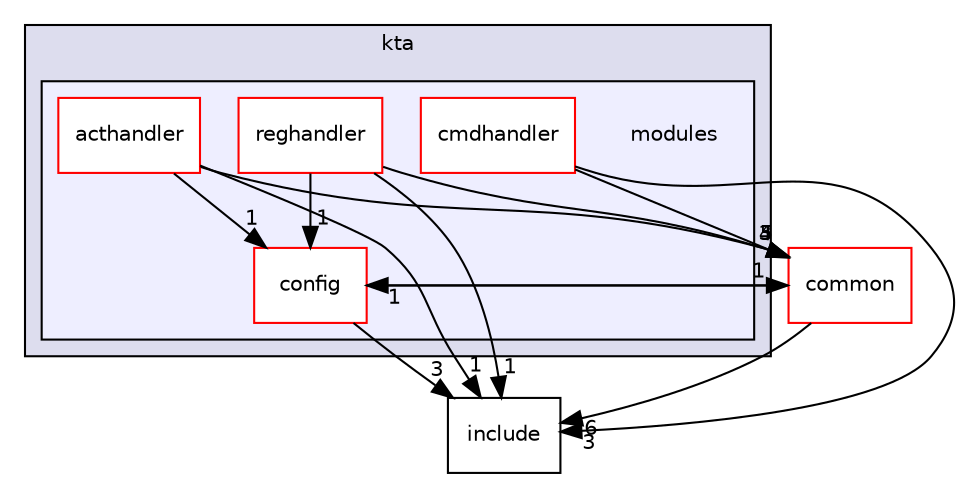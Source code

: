 digraph "modules" {
  compound=true
  node [ fontsize="10", fontname="Helvetica"];
  edge [ labelfontsize="10", labelfontname="Helvetica"];
  subgraph clusterdir_5eff6672d80e7540a37431ed7424ce57 {
    graph [ bgcolor="#ddddee", pencolor="black", label="kta" fontname="Helvetica", fontsize="10", URL="dir_5eff6672d80e7540a37431ed7424ce57.html"]
  subgraph clusterdir_7e2560d9caf2b698f36b0974bab08bcc {
    graph [ bgcolor="#eeeeff", pencolor="black", label="" URL="dir_7e2560d9caf2b698f36b0974bab08bcc.html"];
    dir_7e2560d9caf2b698f36b0974bab08bcc [shape=plaintext label="modules"];
    dir_01ff984540d819e8322830d37e2d30a9 [shape=box label="acthandler" color="red" fillcolor="white" style="filled" URL="dir_01ff984540d819e8322830d37e2d30a9.html"];
    dir_0ea3f36b359f442501038697e110097f [shape=box label="cmdhandler" color="red" fillcolor="white" style="filled" URL="dir_0ea3f36b359f442501038697e110097f.html"];
    dir_48714684f04f1b63a08c785048851bfe [shape=box label="config" color="red" fillcolor="white" style="filled" URL="dir_48714684f04f1b63a08c785048851bfe.html"];
    dir_93a7bb9dab04b83937077da91a291103 [shape=box label="reghandler" color="red" fillcolor="white" style="filled" URL="dir_93a7bb9dab04b83937077da91a291103.html"];
  }
  }
  dir_a4dd272aad19606621d5cdd3bcc68a0e [shape=box label="common" fillcolor="white" style="filled" color="red" URL="dir_a4dd272aad19606621d5cdd3bcc68a0e.html"];
  dir_d44c64559bbebec7f509842c48db8b23 [shape=box label="include" URL="dir_d44c64559bbebec7f509842c48db8b23.html"];
  dir_93a7bb9dab04b83937077da91a291103->dir_a4dd272aad19606621d5cdd3bcc68a0e [headlabel="4", labeldistance=1.5 headhref="dir_000021_000008.html"];
  dir_93a7bb9dab04b83937077da91a291103->dir_d44c64559bbebec7f509842c48db8b23 [headlabel="1", labeldistance=1.5 headhref="dir_000021_000015.html"];
  dir_93a7bb9dab04b83937077da91a291103->dir_48714684f04f1b63a08c785048851bfe [headlabel="1", labeldistance=1.5 headhref="dir_000021_000006.html"];
  dir_a4dd272aad19606621d5cdd3bcc68a0e->dir_d44c64559bbebec7f509842c48db8b23 [headlabel="6", labeldistance=1.5 headhref="dir_000008_000015.html"];
  dir_a4dd272aad19606621d5cdd3bcc68a0e->dir_48714684f04f1b63a08c785048851bfe [headlabel="1", labeldistance=1.5 headhref="dir_000008_000006.html"];
  dir_0ea3f36b359f442501038697e110097f->dir_a4dd272aad19606621d5cdd3bcc68a0e [headlabel="5", labeldistance=1.5 headhref="dir_000004_000008.html"];
  dir_0ea3f36b359f442501038697e110097f->dir_d44c64559bbebec7f509842c48db8b23 [headlabel="3", labeldistance=1.5 headhref="dir_000004_000015.html"];
  dir_01ff984540d819e8322830d37e2d30a9->dir_a4dd272aad19606621d5cdd3bcc68a0e [headlabel="3", labeldistance=1.5 headhref="dir_000002_000008.html"];
  dir_01ff984540d819e8322830d37e2d30a9->dir_d44c64559bbebec7f509842c48db8b23 [headlabel="1", labeldistance=1.5 headhref="dir_000002_000015.html"];
  dir_01ff984540d819e8322830d37e2d30a9->dir_48714684f04f1b63a08c785048851bfe [headlabel="1", labeldistance=1.5 headhref="dir_000002_000006.html"];
  dir_48714684f04f1b63a08c785048851bfe->dir_a4dd272aad19606621d5cdd3bcc68a0e [headlabel="1", labeldistance=1.5 headhref="dir_000006_000008.html"];
  dir_48714684f04f1b63a08c785048851bfe->dir_d44c64559bbebec7f509842c48db8b23 [headlabel="3", labeldistance=1.5 headhref="dir_000006_000015.html"];
}
